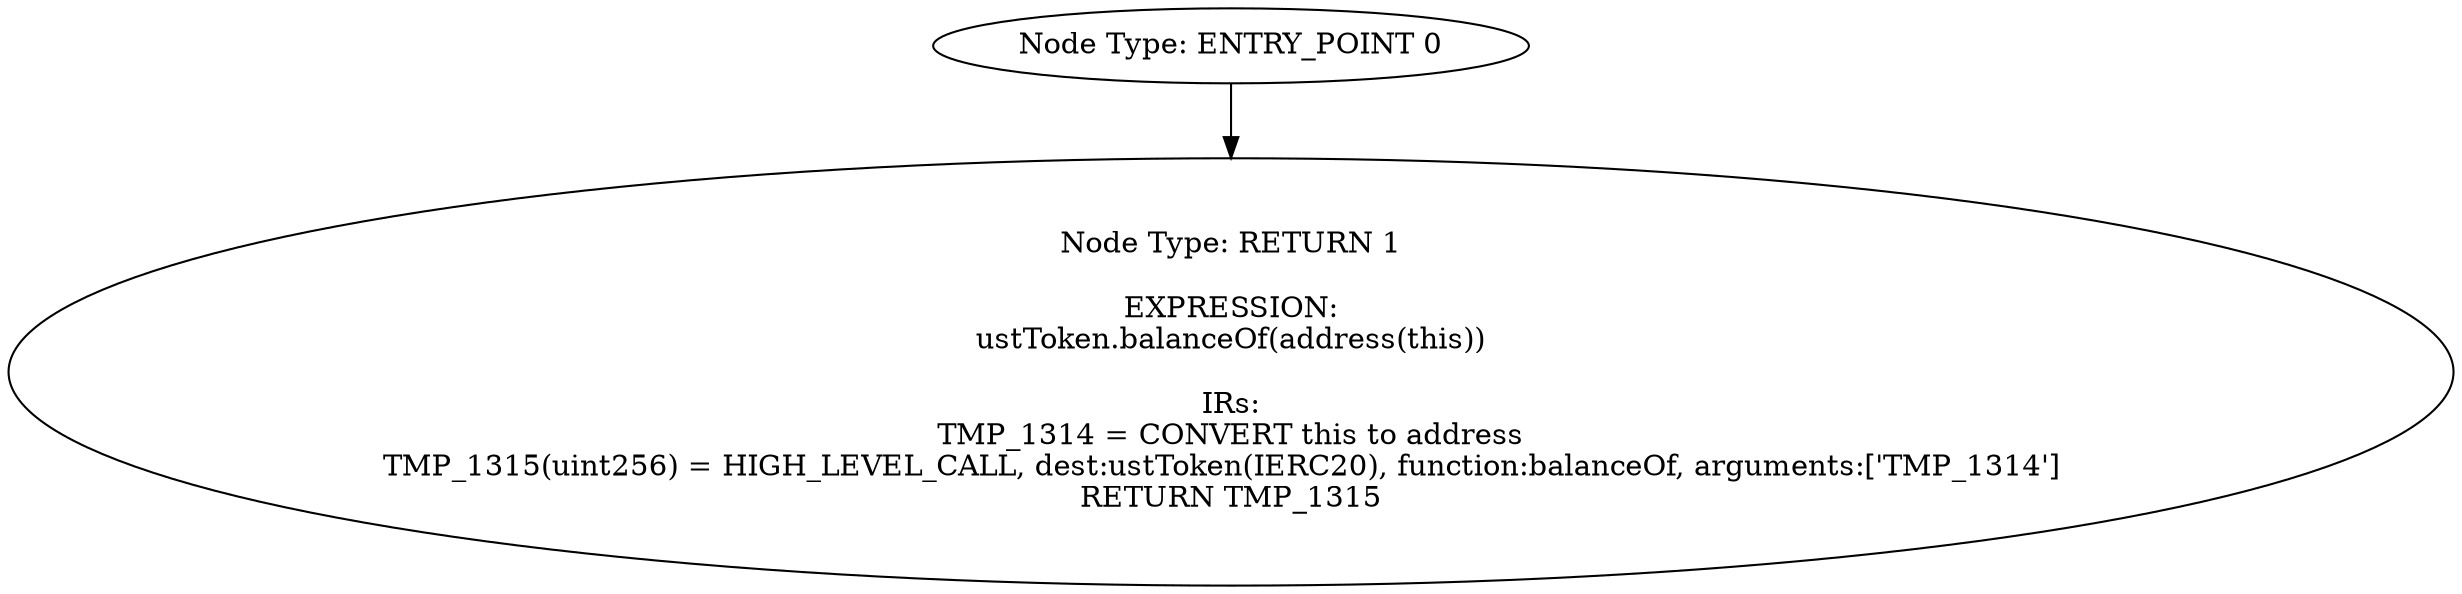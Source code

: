 digraph{
0[label="Node Type: ENTRY_POINT 0
"];
0->1;
1[label="Node Type: RETURN 1

EXPRESSION:
ustToken.balanceOf(address(this))

IRs:
TMP_1314 = CONVERT this to address
TMP_1315(uint256) = HIGH_LEVEL_CALL, dest:ustToken(IERC20), function:balanceOf, arguments:['TMP_1314']  
RETURN TMP_1315"];
}
